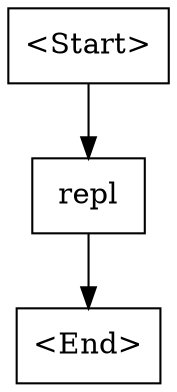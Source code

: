 digraph G {
    N0 [label = "<Start>", shape = box]
    N1 [label = "repl", shape = box]
    N2 [label = "<End>", shape = box]
    N0 -> N1 [label = ""]
    N1 -> N2 [label = ""]
}
